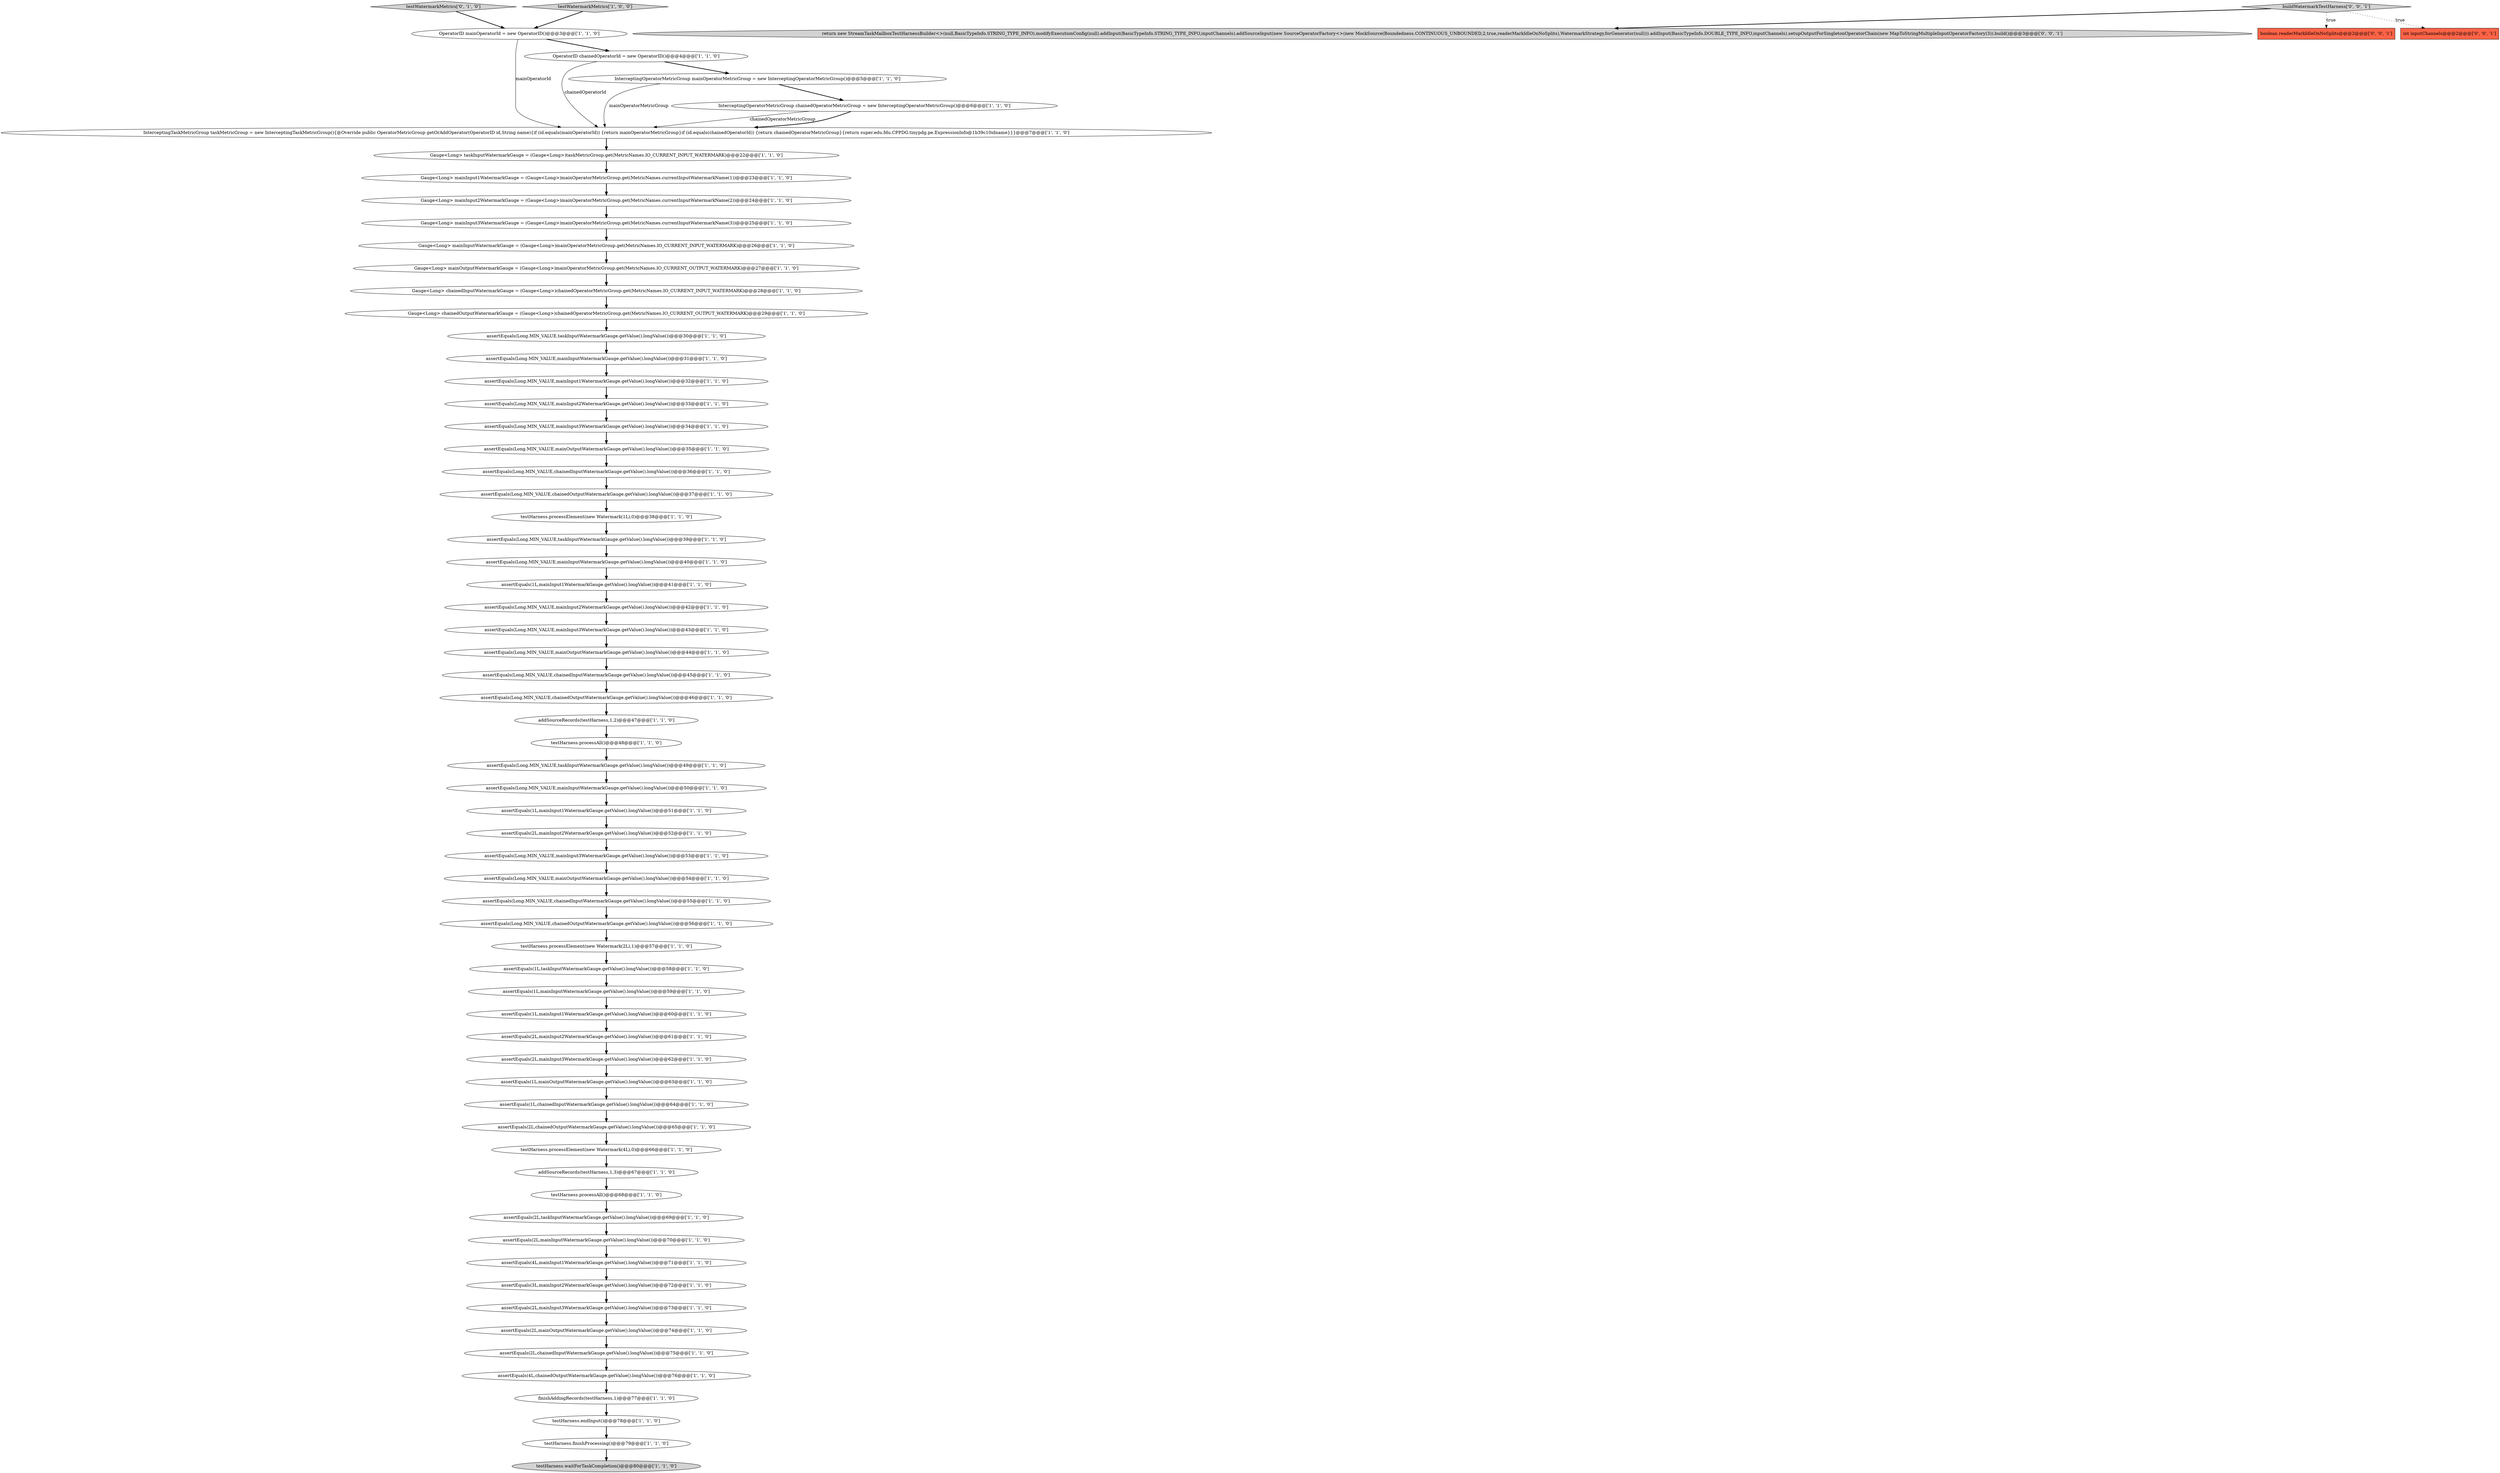 digraph {
15 [style = filled, label = "Gauge<Long> mainInputWatermarkGauge = (Gauge<Long>)mainOperatorMetricGroup.get(MetricNames.IO_CURRENT_INPUT_WATERMARK)@@@26@@@['1', '1', '0']", fillcolor = white, shape = ellipse image = "AAA0AAABBB1BBB"];
7 [style = filled, label = "assertEquals(1L,chainedInputWatermarkGauge.getValue().longValue())@@@64@@@['1', '1', '0']", fillcolor = white, shape = ellipse image = "AAA0AAABBB1BBB"];
19 [style = filled, label = "assertEquals(Long.MIN_VALUE,chainedInputWatermarkGauge.getValue().longValue())@@@36@@@['1', '1', '0']", fillcolor = white, shape = ellipse image = "AAA0AAABBB1BBB"];
63 [style = filled, label = "testHarness.processElement(new Watermark(1L),0)@@@38@@@['1', '1', '0']", fillcolor = white, shape = ellipse image = "AAA0AAABBB1BBB"];
29 [style = filled, label = "Gauge<Long> taskInputWatermarkGauge = (Gauge<Long>)taskMetricGroup.get(MetricNames.IO_CURRENT_INPUT_WATERMARK)@@@22@@@['1', '1', '0']", fillcolor = white, shape = ellipse image = "AAA0AAABBB1BBB"];
30 [style = filled, label = "testHarness.waitForTaskCompletion()@@@80@@@['1', '1', '0']", fillcolor = lightgray, shape = ellipse image = "AAA0AAABBB1BBB"];
38 [style = filled, label = "assertEquals(1L,mainInput1WatermarkGauge.getValue().longValue())@@@51@@@['1', '1', '0']", fillcolor = white, shape = ellipse image = "AAA0AAABBB1BBB"];
49 [style = filled, label = "Gauge<Long> chainedInputWatermarkGauge = (Gauge<Long>)chainedOperatorMetricGroup.get(MetricNames.IO_CURRENT_INPUT_WATERMARK)@@@28@@@['1', '1', '0']", fillcolor = white, shape = ellipse image = "AAA0AAABBB1BBB"];
41 [style = filled, label = "testHarness.processAll()@@@48@@@['1', '1', '0']", fillcolor = white, shape = ellipse image = "AAA0AAABBB1BBB"];
66 [style = filled, label = "return new StreamTaskMailboxTestHarnessBuilder<>(null,BasicTypeInfo.STRING_TYPE_INFO).modifyExecutionConfig(null).addInput(BasicTypeInfo.STRING_TYPE_INFO,inputChannels).addSourceInput(new SourceOperatorFactory<>(new MockSource(Boundedness.CONTINUOUS_UNBOUNDED,2,true,readerMarkIdleOnNoSplits),WatermarkStrategy.forGenerator(null))).addInput(BasicTypeInfo.DOUBLE_TYPE_INFO,inputChannels).setupOutputForSingletonOperatorChain(new MapToStringMultipleInputOperatorFactory(3)).build()@@@3@@@['0', '0', '1']", fillcolor = lightgray, shape = ellipse image = "AAA0AAABBB3BBB"];
2 [style = filled, label = "assertEquals(Long.MIN_VALUE,mainInputWatermarkGauge.getValue().longValue())@@@50@@@['1', '1', '0']", fillcolor = white, shape = ellipse image = "AAA0AAABBB1BBB"];
4 [style = filled, label = "assertEquals(2L,mainInputWatermarkGauge.getValue().longValue())@@@70@@@['1', '1', '0']", fillcolor = white, shape = ellipse image = "AAA0AAABBB1BBB"];
8 [style = filled, label = "assertEquals(4L,chainedOutputWatermarkGauge.getValue().longValue())@@@76@@@['1', '1', '0']", fillcolor = white, shape = ellipse image = "AAA0AAABBB1BBB"];
1 [style = filled, label = "assertEquals(Long.MIN_VALUE,mainInput1WatermarkGauge.getValue().longValue())@@@32@@@['1', '1', '0']", fillcolor = white, shape = ellipse image = "AAA0AAABBB1BBB"];
11 [style = filled, label = "assertEquals(2L,mainInput3WatermarkGauge.getValue().longValue())@@@62@@@['1', '1', '0']", fillcolor = white, shape = ellipse image = "AAA0AAABBB1BBB"];
37 [style = filled, label = "assertEquals(Long.MIN_VALUE,mainOutputWatermarkGauge.getValue().longValue())@@@35@@@['1', '1', '0']", fillcolor = white, shape = ellipse image = "AAA0AAABBB1BBB"];
27 [style = filled, label = "InterceptingTaskMetricGroup taskMetricGroup = new InterceptingTaskMetricGroup(){@Override public OperatorMetricGroup getOrAddOperator(OperatorID id,String name){if (id.equals(mainOperatorId)) {return mainOperatorMetricGroup}if (id.equals(chainedOperatorId)) {return chainedOperatorMetricGroup}{return super.edu.fdu.CPPDG.tinypdg.pe.ExpressionInfo@1b39c10idname}}}@@@7@@@['1', '1', '0']", fillcolor = white, shape = ellipse image = "AAA0AAABBB1BBB"];
23 [style = filled, label = "assertEquals(2L,taskInputWatermarkGauge.getValue().longValue())@@@69@@@['1', '1', '0']", fillcolor = white, shape = ellipse image = "AAA0AAABBB1BBB"];
57 [style = filled, label = "assertEquals(Long.MIN_VALUE,mainInputWatermarkGauge.getValue().longValue())@@@31@@@['1', '1', '0']", fillcolor = white, shape = ellipse image = "AAA0AAABBB1BBB"];
25 [style = filled, label = "Gauge<Long> mainInput2WatermarkGauge = (Gauge<Long>)mainOperatorMetricGroup.get(MetricNames.currentInputWatermarkName(2))@@@24@@@['1', '1', '0']", fillcolor = white, shape = ellipse image = "AAA0AAABBB1BBB"];
56 [style = filled, label = "testHarness.processAll()@@@68@@@['1', '1', '0']", fillcolor = white, shape = ellipse image = "AAA0AAABBB1BBB"];
12 [style = filled, label = "InterceptingOperatorMetricGroup chainedOperatorMetricGroup = new InterceptingOperatorMetricGroup()@@@6@@@['1', '1', '0']", fillcolor = white, shape = ellipse image = "AAA0AAABBB1BBB"];
58 [style = filled, label = "assertEquals(4L,mainInput1WatermarkGauge.getValue().longValue())@@@71@@@['1', '1', '0']", fillcolor = white, shape = ellipse image = "AAA0AAABBB1BBB"];
17 [style = filled, label = "addSourceRecords(testHarness,1,3)@@@67@@@['1', '1', '0']", fillcolor = white, shape = ellipse image = "AAA0AAABBB1BBB"];
10 [style = filled, label = "assertEquals(Long.MIN_VALUE,chainedOutputWatermarkGauge.getValue().longValue())@@@56@@@['1', '1', '0']", fillcolor = white, shape = ellipse image = "AAA0AAABBB1BBB"];
31 [style = filled, label = "assertEquals(1L,taskInputWatermarkGauge.getValue().longValue())@@@58@@@['1', '1', '0']", fillcolor = white, shape = ellipse image = "AAA0AAABBB1BBB"];
52 [style = filled, label = "assertEquals(2L,mainInput2WatermarkGauge.getValue().longValue())@@@52@@@['1', '1', '0']", fillcolor = white, shape = ellipse image = "AAA0AAABBB1BBB"];
59 [style = filled, label = "Gauge<Long> mainInput3WatermarkGauge = (Gauge<Long>)mainOperatorMetricGroup.get(MetricNames.currentInputWatermarkName(3))@@@25@@@['1', '1', '0']", fillcolor = white, shape = ellipse image = "AAA0AAABBB1BBB"];
65 [style = filled, label = "testWatermarkMetrics['0', '1', '0']", fillcolor = lightgray, shape = diamond image = "AAA0AAABBB2BBB"];
40 [style = filled, label = "assertEquals(2L,chainedOutputWatermarkGauge.getValue().longValue())@@@65@@@['1', '1', '0']", fillcolor = white, shape = ellipse image = "AAA0AAABBB1BBB"];
28 [style = filled, label = "testHarness.processElement(new Watermark(4L),0)@@@66@@@['1', '1', '0']", fillcolor = white, shape = ellipse image = "AAA0AAABBB1BBB"];
44 [style = filled, label = "assertEquals(Long.MIN_VALUE,chainedOutputWatermarkGauge.getValue().longValue())@@@37@@@['1', '1', '0']", fillcolor = white, shape = ellipse image = "AAA0AAABBB1BBB"];
53 [style = filled, label = "assertEquals(2L,mainOutputWatermarkGauge.getValue().longValue())@@@74@@@['1', '1', '0']", fillcolor = white, shape = ellipse image = "AAA0AAABBB1BBB"];
20 [style = filled, label = "assertEquals(1L,mainInput1WatermarkGauge.getValue().longValue())@@@60@@@['1', '1', '0']", fillcolor = white, shape = ellipse image = "AAA0AAABBB1BBB"];
43 [style = filled, label = "assertEquals(1L,mainInput1WatermarkGauge.getValue().longValue())@@@41@@@['1', '1', '0']", fillcolor = white, shape = ellipse image = "AAA0AAABBB1BBB"];
5 [style = filled, label = "testHarness.endInput()@@@78@@@['1', '1', '0']", fillcolor = white, shape = ellipse image = "AAA0AAABBB1BBB"];
26 [style = filled, label = "assertEquals(1L,mainInputWatermarkGauge.getValue().longValue())@@@59@@@['1', '1', '0']", fillcolor = white, shape = ellipse image = "AAA0AAABBB1BBB"];
16 [style = filled, label = "assertEquals(Long.MIN_VALUE,mainInputWatermarkGauge.getValue().longValue())@@@40@@@['1', '1', '0']", fillcolor = white, shape = ellipse image = "AAA0AAABBB1BBB"];
21 [style = filled, label = "assertEquals(3L,mainInput2WatermarkGauge.getValue().longValue())@@@72@@@['1', '1', '0']", fillcolor = white, shape = ellipse image = "AAA0AAABBB1BBB"];
32 [style = filled, label = "testWatermarkMetrics['1', '0', '0']", fillcolor = lightgray, shape = diamond image = "AAA0AAABBB1BBB"];
48 [style = filled, label = "assertEquals(Long.MIN_VALUE,mainInput3WatermarkGauge.getValue().longValue())@@@34@@@['1', '1', '0']", fillcolor = white, shape = ellipse image = "AAA0AAABBB1BBB"];
24 [style = filled, label = "assertEquals(Long.MIN_VALUE,mainOutputWatermarkGauge.getValue().longValue())@@@44@@@['1', '1', '0']", fillcolor = white, shape = ellipse image = "AAA0AAABBB1BBB"];
55 [style = filled, label = "addSourceRecords(testHarness,1,2)@@@47@@@['1', '1', '0']", fillcolor = white, shape = ellipse image = "AAA0AAABBB1BBB"];
18 [style = filled, label = "assertEquals(Long.MIN_VALUE,taskInputWatermarkGauge.getValue().longValue())@@@30@@@['1', '1', '0']", fillcolor = white, shape = ellipse image = "AAA0AAABBB1BBB"];
34 [style = filled, label = "assertEquals(2L,mainInput2WatermarkGauge.getValue().longValue())@@@61@@@['1', '1', '0']", fillcolor = white, shape = ellipse image = "AAA0AAABBB1BBB"];
39 [style = filled, label = "testHarness.processElement(new Watermark(2L),1)@@@57@@@['1', '1', '0']", fillcolor = white, shape = ellipse image = "AAA0AAABBB1BBB"];
61 [style = filled, label = "finishAddingRecords(testHarness,1)@@@77@@@['1', '1', '0']", fillcolor = white, shape = ellipse image = "AAA0AAABBB1BBB"];
46 [style = filled, label = "Gauge<Long> chainedOutputWatermarkGauge = (Gauge<Long>)chainedOperatorMetricGroup.get(MetricNames.IO_CURRENT_OUTPUT_WATERMARK)@@@29@@@['1', '1', '0']", fillcolor = white, shape = ellipse image = "AAA0AAABBB1BBB"];
64 [style = filled, label = "assertEquals(Long.MIN_VALUE,chainedOutputWatermarkGauge.getValue().longValue())@@@46@@@['1', '1', '0']", fillcolor = white, shape = ellipse image = "AAA0AAABBB1BBB"];
68 [style = filled, label = "buildWatermarkTestHarness['0', '0', '1']", fillcolor = lightgray, shape = diamond image = "AAA0AAABBB3BBB"];
60 [style = filled, label = "assertEquals(Long.MIN_VALUE,mainInput3WatermarkGauge.getValue().longValue())@@@43@@@['1', '1', '0']", fillcolor = white, shape = ellipse image = "AAA0AAABBB1BBB"];
62 [style = filled, label = "InterceptingOperatorMetricGroup mainOperatorMetricGroup = new InterceptingOperatorMetricGroup()@@@5@@@['1', '1', '0']", fillcolor = white, shape = ellipse image = "AAA0AAABBB1BBB"];
35 [style = filled, label = "testHarness.finishProcessing()@@@79@@@['1', '1', '0']", fillcolor = white, shape = ellipse image = "AAA0AAABBB1BBB"];
45 [style = filled, label = "OperatorID mainOperatorId = new OperatorID()@@@3@@@['1', '1', '0']", fillcolor = white, shape = ellipse image = "AAA0AAABBB1BBB"];
9 [style = filled, label = "assertEquals(Long.MIN_VALUE,mainOutputWatermarkGauge.getValue().longValue())@@@54@@@['1', '1', '0']", fillcolor = white, shape = ellipse image = "AAA0AAABBB1BBB"];
47 [style = filled, label = "assertEquals(Long.MIN_VALUE,chainedInputWatermarkGauge.getValue().longValue())@@@45@@@['1', '1', '0']", fillcolor = white, shape = ellipse image = "AAA0AAABBB1BBB"];
42 [style = filled, label = "assertEquals(Long.MIN_VALUE,mainInput2WatermarkGauge.getValue().longValue())@@@33@@@['1', '1', '0']", fillcolor = white, shape = ellipse image = "AAA0AAABBB1BBB"];
54 [style = filled, label = "Gauge<Long> mainOutputWatermarkGauge = (Gauge<Long>)mainOperatorMetricGroup.get(MetricNames.IO_CURRENT_OUTPUT_WATERMARK)@@@27@@@['1', '1', '0']", fillcolor = white, shape = ellipse image = "AAA0AAABBB1BBB"];
6 [style = filled, label = "OperatorID chainedOperatorId = new OperatorID()@@@4@@@['1', '1', '0']", fillcolor = white, shape = ellipse image = "AAA0AAABBB1BBB"];
3 [style = filled, label = "assertEquals(Long.MIN_VALUE,taskInputWatermarkGauge.getValue().longValue())@@@39@@@['1', '1', '0']", fillcolor = white, shape = ellipse image = "AAA0AAABBB1BBB"];
22 [style = filled, label = "assertEquals(Long.MIN_VALUE,taskInputWatermarkGauge.getValue().longValue())@@@49@@@['1', '1', '0']", fillcolor = white, shape = ellipse image = "AAA0AAABBB1BBB"];
51 [style = filled, label = "Gauge<Long> mainInput1WatermarkGauge = (Gauge<Long>)mainOperatorMetricGroup.get(MetricNames.currentInputWatermarkName(1))@@@23@@@['1', '1', '0']", fillcolor = white, shape = ellipse image = "AAA0AAABBB1BBB"];
36 [style = filled, label = "assertEquals(Long.MIN_VALUE,chainedInputWatermarkGauge.getValue().longValue())@@@55@@@['1', '1', '0']", fillcolor = white, shape = ellipse image = "AAA0AAABBB1BBB"];
69 [style = filled, label = "boolean readerMarkIdleOnNoSplits@@@2@@@['0', '0', '1']", fillcolor = tomato, shape = box image = "AAA0AAABBB3BBB"];
13 [style = filled, label = "assertEquals(2L,chainedInputWatermarkGauge.getValue().longValue())@@@75@@@['1', '1', '0']", fillcolor = white, shape = ellipse image = "AAA0AAABBB1BBB"];
14 [style = filled, label = "assertEquals(Long.MIN_VALUE,mainInput3WatermarkGauge.getValue().longValue())@@@53@@@['1', '1', '0']", fillcolor = white, shape = ellipse image = "AAA0AAABBB1BBB"];
67 [style = filled, label = "int inputChannels@@@2@@@['0', '0', '1']", fillcolor = tomato, shape = box image = "AAA0AAABBB3BBB"];
33 [style = filled, label = "assertEquals(Long.MIN_VALUE,mainInput2WatermarkGauge.getValue().longValue())@@@42@@@['1', '1', '0']", fillcolor = white, shape = ellipse image = "AAA0AAABBB1BBB"];
50 [style = filled, label = "assertEquals(1L,mainOutputWatermarkGauge.getValue().longValue())@@@63@@@['1', '1', '0']", fillcolor = white, shape = ellipse image = "AAA0AAABBB1BBB"];
0 [style = filled, label = "assertEquals(2L,mainInput3WatermarkGauge.getValue().longValue())@@@73@@@['1', '1', '0']", fillcolor = white, shape = ellipse image = "AAA0AAABBB1BBB"];
47->64 [style = bold, label=""];
32->45 [style = bold, label=""];
6->27 [style = solid, label="chainedOperatorId"];
48->37 [style = bold, label=""];
54->49 [style = bold, label=""];
55->41 [style = bold, label=""];
22->2 [style = bold, label=""];
65->45 [style = bold, label=""];
21->0 [style = bold, label=""];
44->63 [style = bold, label=""];
61->5 [style = bold, label=""];
33->60 [style = bold, label=""];
38->52 [style = bold, label=""];
59->15 [style = bold, label=""];
64->55 [style = bold, label=""];
20->34 [style = bold, label=""];
15->54 [style = bold, label=""];
57->1 [style = bold, label=""];
23->4 [style = bold, label=""];
68->66 [style = bold, label=""];
68->69 [style = dotted, label="true"];
1->42 [style = bold, label=""];
50->7 [style = bold, label=""];
42->48 [style = bold, label=""];
40->28 [style = bold, label=""];
3->16 [style = bold, label=""];
46->18 [style = bold, label=""];
24->47 [style = bold, label=""];
60->24 [style = bold, label=""];
25->59 [style = bold, label=""];
34->11 [style = bold, label=""];
8->61 [style = bold, label=""];
12->27 [style = solid, label="chainedOperatorMetricGroup"];
19->44 [style = bold, label=""];
2->38 [style = bold, label=""];
0->53 [style = bold, label=""];
45->27 [style = solid, label="mainOperatorId"];
31->26 [style = bold, label=""];
4->58 [style = bold, label=""];
52->14 [style = bold, label=""];
62->12 [style = bold, label=""];
45->6 [style = bold, label=""];
10->39 [style = bold, label=""];
68->67 [style = dotted, label="true"];
39->31 [style = bold, label=""];
49->46 [style = bold, label=""];
18->57 [style = bold, label=""];
62->27 [style = solid, label="mainOperatorMetricGroup"];
56->23 [style = bold, label=""];
16->43 [style = bold, label=""];
43->33 [style = bold, label=""];
11->50 [style = bold, label=""];
51->25 [style = bold, label=""];
28->17 [style = bold, label=""];
14->9 [style = bold, label=""];
58->21 [style = bold, label=""];
37->19 [style = bold, label=""];
41->22 [style = bold, label=""];
27->29 [style = bold, label=""];
17->56 [style = bold, label=""];
13->8 [style = bold, label=""];
6->62 [style = bold, label=""];
63->3 [style = bold, label=""];
12->27 [style = bold, label=""];
35->30 [style = bold, label=""];
29->51 [style = bold, label=""];
7->40 [style = bold, label=""];
53->13 [style = bold, label=""];
26->20 [style = bold, label=""];
5->35 [style = bold, label=""];
36->10 [style = bold, label=""];
9->36 [style = bold, label=""];
}
